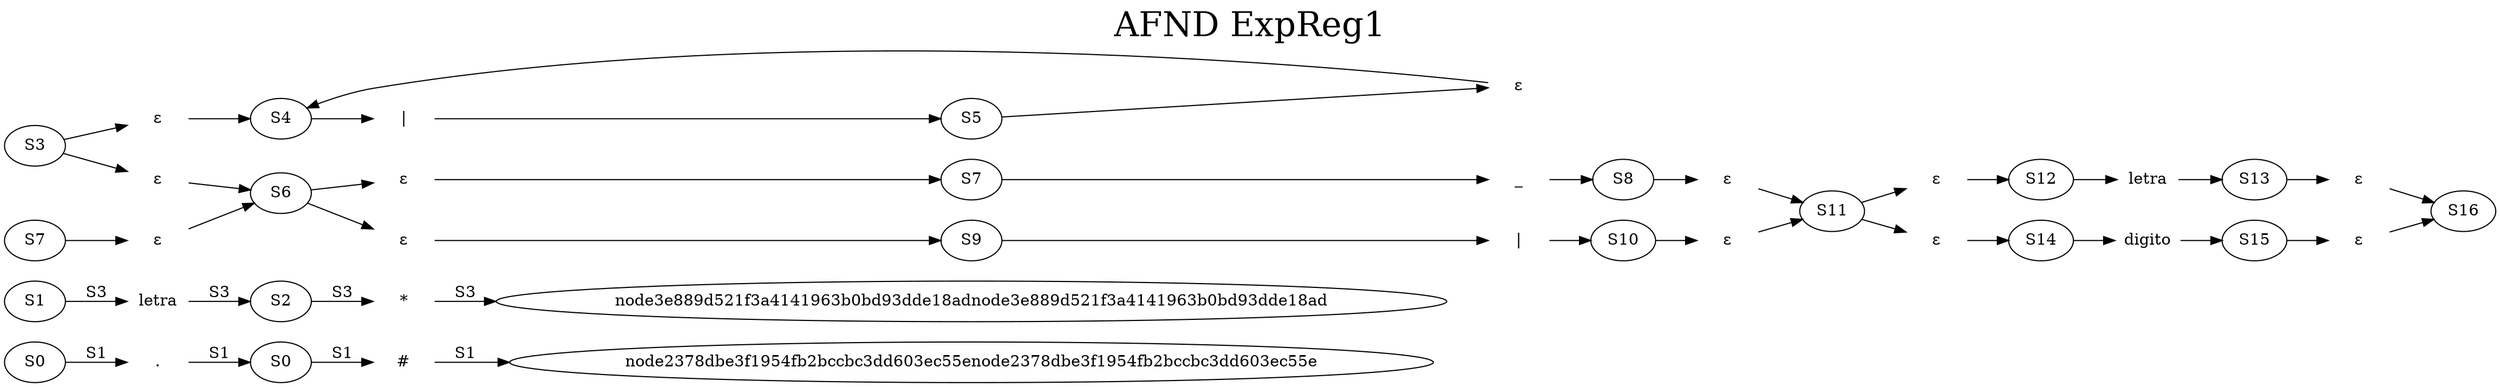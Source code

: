 digraph G{
 graph [dpi=1000];
 label=<AFND ExpReg1>
 labelloc = t;
 fontsize = 30; rankdir=LR;

node3fd4aaba4e47489094ce9fecd852d2aa[label="S0"]

node2378dbe3f1954fb2bccbc3dd603ec55e[label="S1"]

nodec1032ea49b0845ad93c054cbd106c2d8[label="." shape="none"]

node8a8045a289f14235a85fba74bbbcb617[label="#" shape="none"]

node3b9f280f645e438998c7609794ee2668[label="S0"]

node3fd4aaba4e47489094ce9fecd852d2aa -> nodec1032ea49b0845ad93c054cbd106c2d8 -> node3b9f280f645e438998c7609794ee2668 -> node8a8045a289f14235a85fba74bbbcb617 -> node2378dbe3f1954fb2bccbc3dd603ec55enode2378dbe3f1954fb2bccbc3dd603ec55e[label="S1"]

node3e889d521f3a4141963b0bd93dde18ad[label="S3"]

nodeccc35809c6db4a50a31967d9a9367900[label="letra" shape="none"]

nodef566cdc8fc0f49a08eb6a73bc76385a1[label="*" shape="none"]

nodece176574c7674c29ac2583eaaad01633[label="S2"]

node2378dbe3f1954fb2bccbc3dd603ec55e -> nodeccc35809c6db4a50a31967d9a9367900 -> nodece176574c7674c29ac2583eaaad01633 -> nodef566cdc8fc0f49a08eb6a73bc76385a1 -> node3e889d521f3a4141963b0bd93dde18adnode3e889d521f3a4141963b0bd93dde18ad[label="S3"]

nodee8ed931e53604886a9689c205519a50c[label="S6"]

node89c5712d82324d37a8ade3a329528c9e[label="ε" shape="none"]

node460fd3f7c8f84eb08d202f8fbd7d7caf[label="ε" shape="none"]

node3663f2e07ee94713821f21ae5c5ad5de[label="ε" shape="none"]

nodef3ad77d213354358b681a86788b44efd[label="ε" shape="none"]

nodec1b9dfce4ce74976be14ae413b4f9bc5[label="|" shape="none"]

nodeb8e0b742e57f4445b1a27e94be0d1657[label="S4"]

node2c15b456ccd64870a3b848ac73a56bca[label="S5"]

node3e889d521f3a4141963b0bd93dde18ad -> node89c5712d82324d37a8ade3a329528c9e -> nodeb8e0b742e57f4445b1a27e94be0d1657 -> nodec1b9dfce4ce74976be14ae413b4f9bc5 -> node2c15b456ccd64870a3b848ac73a56bca -> node460fd3f7c8f84eb08d202f8fbd7d7caf -> nodeb8e0b742e57f4445b1a27e94be0d1657;
node3e889d521f3a4141963b0bd93dde18ad -> node3663f2e07ee94713821f21ae5c5ad5de -> nodee8ed931e53604886a9689c205519a50c;
S7 -> nodef3ad77d213354358b681a86788b44efd -> nodee8ed931e53604886a9689c205519a50c;
nodee8ed931e53604886a9689c205519a50c[label="S6"]

nodeeac1e2adf2c04a54a43b0d76d49ad0db[label="S11"]

node3ca5f3ece6654e2b976a8bd329ddc3df[label="ε" shape="none"]

nodeda9a8edf784945b7b61a030c89c52802[label="ε" shape="none"]

nodebcbd96589729453399e142b3965ffbc9[label="ε" shape="none"]

node0b61bc27c8834e54b2ccf989bd533db2[label="ε" shape="none"]

nodea40064e7bbd74dfdb1b4e1c4ffd1b304[label="_" shape="none"]

node1d8612dcb6d44616a10743a666a03d58[label="|" shape="none"]

node59dddd9e248b44b1ba2b74d530400a4a[label="S7"]

node8506bac876054950852699996e49a554[label="S8"]

node833b4b316d3544e391fb2b57222a5f8f[label="S9"]

nodeab94b8f6d4cb4c0ab91ea86b309eea86[label="S10"]

nodee8ed931e53604886a9689c205519a50c -> node3ca5f3ece6654e2b976a8bd329ddc3df -> node59dddd9e248b44b1ba2b74d530400a4a -> nodea40064e7bbd74dfdb1b4e1c4ffd1b304 -> node8506bac876054950852699996e49a554 -> nodeda9a8edf784945b7b61a030c89c52802 -> nodeeac1e2adf2c04a54a43b0d76d49ad0db;
nodee8ed931e53604886a9689c205519a50c -> nodebcbd96589729453399e142b3965ffbc9 -> node833b4b316d3544e391fb2b57222a5f8f -> node1d8612dcb6d44616a10743a666a03d58 -> nodeab94b8f6d4cb4c0ab91ea86b309eea86 -> node0b61bc27c8834e54b2ccf989bd533db2 -> nodeeac1e2adf2c04a54a43b0d76d49ad0db;
nodeeac1e2adf2c04a54a43b0d76d49ad0db[label="S11"]

node3c9a69dc04e84ebfb7baa26ec08504b7[label="S16"]

node49b84f8988e745168f291e9b392f2f4d[label="ε" shape="none"]

node77a3ddcbae2343c8886e1fc449693bc7[label="ε" shape="none"]

node06b8167bef0e4acd91e01334725315b1[label="ε" shape="none"]

nodebfc714b887ed4e798da2ff09e6f694fe[label="ε" shape="none"]

node0f0a6930384f4389af21a2c9657702ad[label="letra" shape="none"]

nodefd012580afe544e290eefcd26c940fcf[label="digito" shape="none"]

nodea449a089728947628196f61263107917[label="S12"]

node6e6e57fff4524da1aa6e4a9becb14b35[label="S13"]

node096fb9bd4adb4f3a91255f95c4dc22e5[label="S14"]

nodeaf4a7bb84a5f4a3bb1db1c7d94a70b68[label="S15"]

nodeeac1e2adf2c04a54a43b0d76d49ad0db -> node49b84f8988e745168f291e9b392f2f4d -> nodea449a089728947628196f61263107917 -> node0f0a6930384f4389af21a2c9657702ad -> node6e6e57fff4524da1aa6e4a9becb14b35 -> node77a3ddcbae2343c8886e1fc449693bc7 -> node3c9a69dc04e84ebfb7baa26ec08504b7;
nodeeac1e2adf2c04a54a43b0d76d49ad0db -> node06b8167bef0e4acd91e01334725315b1 -> node096fb9bd4adb4f3a91255f95c4dc22e5 -> nodefd012580afe544e290eefcd26c940fcf -> nodeaf4a7bb84a5f4a3bb1db1c7d94a70b68 -> nodebfc714b887ed4e798da2ff09e6f694fe -> node3c9a69dc04e84ebfb7baa26ec08504b7;
}